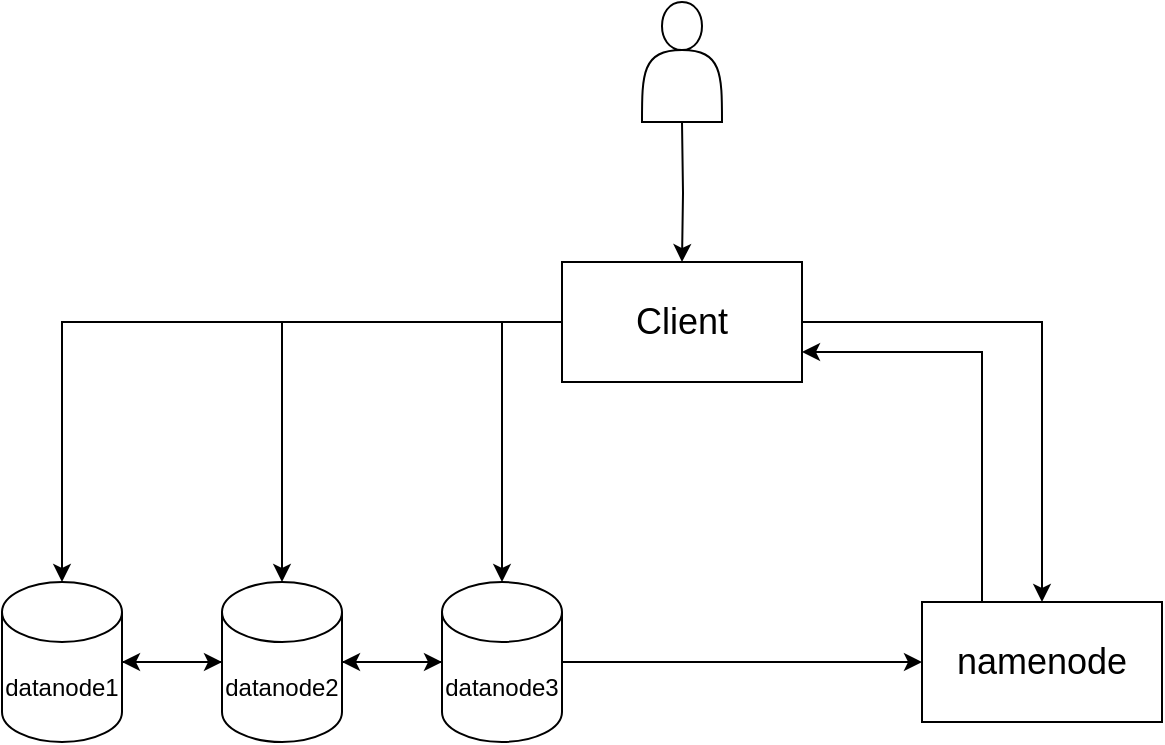 <mxfile version="20.2.7" type="device"><diagram id="5estcbcqToyjdTCyjJuR" name="第 1 页"><mxGraphModel dx="1422" dy="761" grid="1" gridSize="10" guides="1" tooltips="1" connect="1" arrows="1" fold="1" page="1" pageScale="1" pageWidth="827" pageHeight="1169" math="0" shadow="0"><root><mxCell id="0"/><mxCell id="1" parent="0"/><mxCell id="g3BFs0Xk2bwgwSIawcWc-19" style="edgeStyle=orthogonalEdgeStyle;rounded=0;orthogonalLoop=1;jettySize=auto;html=1;exitX=1;exitY=0.5;exitDx=0;exitDy=0;exitPerimeter=0;entryX=0;entryY=0.5;entryDx=0;entryDy=0;entryPerimeter=0;" edge="1" parent="1" source="g3BFs0Xk2bwgwSIawcWc-1" target="g3BFs0Xk2bwgwSIawcWc-2"><mxGeometry relative="1" as="geometry"/></mxCell><mxCell id="g3BFs0Xk2bwgwSIawcWc-1" value="datanode1" style="shape=cylinder3;whiteSpace=wrap;html=1;boundedLbl=1;backgroundOutline=1;size=15;" vertex="1" parent="1"><mxGeometry x="120" y="380" width="60" height="80" as="geometry"/></mxCell><mxCell id="g3BFs0Xk2bwgwSIawcWc-17" style="edgeStyle=orthogonalEdgeStyle;rounded=0;orthogonalLoop=1;jettySize=auto;html=1;exitX=1;exitY=0.5;exitDx=0;exitDy=0;exitPerimeter=0;entryX=0;entryY=0.5;entryDx=0;entryDy=0;entryPerimeter=0;" edge="1" parent="1" source="g3BFs0Xk2bwgwSIawcWc-2" target="g3BFs0Xk2bwgwSIawcWc-3"><mxGeometry relative="1" as="geometry"/></mxCell><mxCell id="g3BFs0Xk2bwgwSIawcWc-20" style="edgeStyle=orthogonalEdgeStyle;rounded=0;orthogonalLoop=1;jettySize=auto;html=1;exitX=0;exitY=0.5;exitDx=0;exitDy=0;exitPerimeter=0;entryX=1;entryY=0.5;entryDx=0;entryDy=0;entryPerimeter=0;" edge="1" parent="1" source="g3BFs0Xk2bwgwSIawcWc-2" target="g3BFs0Xk2bwgwSIawcWc-1"><mxGeometry relative="1" as="geometry"/></mxCell><mxCell id="g3BFs0Xk2bwgwSIawcWc-2" value="datanode2" style="shape=cylinder3;whiteSpace=wrap;html=1;boundedLbl=1;backgroundOutline=1;size=15;" vertex="1" parent="1"><mxGeometry x="230" y="380" width="60" height="80" as="geometry"/></mxCell><mxCell id="g3BFs0Xk2bwgwSIawcWc-18" style="edgeStyle=orthogonalEdgeStyle;rounded=0;orthogonalLoop=1;jettySize=auto;html=1;exitX=0;exitY=0.5;exitDx=0;exitDy=0;exitPerimeter=0;entryX=1;entryY=0.5;entryDx=0;entryDy=0;entryPerimeter=0;" edge="1" parent="1" source="g3BFs0Xk2bwgwSIawcWc-3" target="g3BFs0Xk2bwgwSIawcWc-2"><mxGeometry relative="1" as="geometry"/></mxCell><mxCell id="g3BFs0Xk2bwgwSIawcWc-27" style="edgeStyle=orthogonalEdgeStyle;rounded=0;orthogonalLoop=1;jettySize=auto;html=1;exitX=1;exitY=0.5;exitDx=0;exitDy=0;exitPerimeter=0;entryX=0;entryY=0.5;entryDx=0;entryDy=0;fontSize=18;" edge="1" parent="1" source="g3BFs0Xk2bwgwSIawcWc-3" target="g3BFs0Xk2bwgwSIawcWc-12"><mxGeometry relative="1" as="geometry"/></mxCell><mxCell id="g3BFs0Xk2bwgwSIawcWc-3" value="datanode3" style="shape=cylinder3;whiteSpace=wrap;html=1;boundedLbl=1;backgroundOutline=1;size=15;" vertex="1" parent="1"><mxGeometry x="340" y="380" width="60" height="80" as="geometry"/></mxCell><mxCell id="g3BFs0Xk2bwgwSIawcWc-8" style="edgeStyle=orthogonalEdgeStyle;rounded=0;orthogonalLoop=1;jettySize=auto;html=1;exitX=0;exitY=0.5;exitDx=0;exitDy=0;" edge="1" parent="1" source="g3BFs0Xk2bwgwSIawcWc-4" target="g3BFs0Xk2bwgwSIawcWc-3"><mxGeometry relative="1" as="geometry"/></mxCell><mxCell id="g3BFs0Xk2bwgwSIawcWc-10" style="edgeStyle=orthogonalEdgeStyle;rounded=0;orthogonalLoop=1;jettySize=auto;html=1;exitX=0;exitY=0.5;exitDx=0;exitDy=0;entryX=0.5;entryY=0;entryDx=0;entryDy=0;entryPerimeter=0;" edge="1" parent="1" source="g3BFs0Xk2bwgwSIawcWc-4" target="g3BFs0Xk2bwgwSIawcWc-2"><mxGeometry relative="1" as="geometry"/></mxCell><mxCell id="g3BFs0Xk2bwgwSIawcWc-11" style="edgeStyle=orthogonalEdgeStyle;rounded=0;orthogonalLoop=1;jettySize=auto;html=1;exitX=0;exitY=0.5;exitDx=0;exitDy=0;entryX=0.5;entryY=0;entryDx=0;entryDy=0;entryPerimeter=0;" edge="1" parent="1" source="g3BFs0Xk2bwgwSIawcWc-4" target="g3BFs0Xk2bwgwSIawcWc-1"><mxGeometry relative="1" as="geometry"/></mxCell><mxCell id="g3BFs0Xk2bwgwSIawcWc-13" style="edgeStyle=orthogonalEdgeStyle;rounded=0;orthogonalLoop=1;jettySize=auto;html=1;exitX=1;exitY=0.5;exitDx=0;exitDy=0;entryX=0.5;entryY=0;entryDx=0;entryDy=0;" edge="1" parent="1" source="g3BFs0Xk2bwgwSIawcWc-4" target="g3BFs0Xk2bwgwSIawcWc-12"><mxGeometry relative="1" as="geometry"/></mxCell><mxCell id="g3BFs0Xk2bwgwSIawcWc-4" value="&lt;font style=&quot;font-size: 18px;&quot;&gt;Client&lt;/font&gt;" style="rounded=0;whiteSpace=wrap;html=1;" vertex="1" parent="1"><mxGeometry x="400" y="220" width="120" height="60" as="geometry"/></mxCell><mxCell id="g3BFs0Xk2bwgwSIawcWc-16" style="edgeStyle=orthogonalEdgeStyle;rounded=0;orthogonalLoop=1;jettySize=auto;html=1;exitX=0.25;exitY=0;exitDx=0;exitDy=0;entryX=1;entryY=0.75;entryDx=0;entryDy=0;" edge="1" parent="1" source="g3BFs0Xk2bwgwSIawcWc-12" target="g3BFs0Xk2bwgwSIawcWc-4"><mxGeometry relative="1" as="geometry"/></mxCell><mxCell id="g3BFs0Xk2bwgwSIawcWc-12" value="&lt;font style=&quot;font-size: 18px;&quot;&gt;namenode&lt;/font&gt;" style="rounded=0;whiteSpace=wrap;html=1;" vertex="1" parent="1"><mxGeometry x="580" y="390" width="120" height="60" as="geometry"/></mxCell><mxCell id="g3BFs0Xk2bwgwSIawcWc-22" value="" style="edgeStyle=orthogonalEdgeStyle;rounded=0;orthogonalLoop=1;jettySize=auto;html=1;" edge="1" parent="1" target="g3BFs0Xk2bwgwSIawcWc-4"><mxGeometry relative="1" as="geometry"><mxPoint x="460" y="150" as="sourcePoint"/></mxGeometry></mxCell><mxCell id="g3BFs0Xk2bwgwSIawcWc-25" value="" style="shape=actor;whiteSpace=wrap;html=1;" vertex="1" parent="1"><mxGeometry x="440" y="90" width="40" height="60" as="geometry"/></mxCell></root></mxGraphModel></diagram></mxfile>